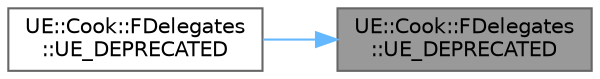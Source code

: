 digraph "UE::Cook::FDelegates::UE_DEPRECATED"
{
 // INTERACTIVE_SVG=YES
 // LATEX_PDF_SIZE
  bgcolor="transparent";
  edge [fontname=Helvetica,fontsize=10,labelfontname=Helvetica,labelfontsize=10];
  node [fontname=Helvetica,fontsize=10,shape=box,height=0.2,width=0.4];
  rankdir="RL";
  Node1 [id="Node000001",label="UE::Cook::FDelegates\l::UE_DEPRECATED",height=0.2,width=0.4,color="gray40", fillcolor="grey60", style="filled", fontcolor="black",tooltip=" "];
  Node1 -> Node2 [id="edge1_Node000001_Node000002",dir="back",color="steelblue1",style="solid",tooltip=" "];
  Node2 [id="Node000002",label="UE::Cook::FDelegates\l::UE_DEPRECATED",height=0.2,width=0.4,color="grey40", fillcolor="white", style="filled",URL="$de/d65/structUE_1_1Cook_1_1FDelegates.html#a4f90cdfdb50cfcd0d5ad3e7091405cb4",tooltip=" "];
}
